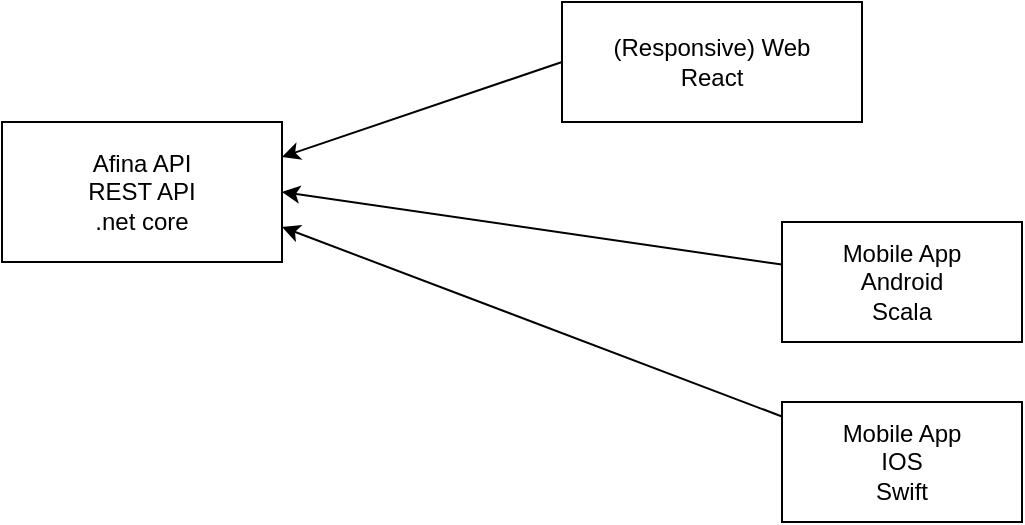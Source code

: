 <mxfile>
    <diagram id="ev3owe627GurFAV4sMfl" name="App-Layers">
        <mxGraphModel dx="644" dy="375" grid="1" gridSize="10" guides="1" tooltips="1" connect="1" arrows="1" fold="1" page="1" pageScale="1" pageWidth="827" pageHeight="1169" math="0" shadow="0">
            <root>
                <mxCell id="0"/>
                <mxCell id="1" parent="0"/>
                <mxCell id="2" value="Afina API&lt;br&gt;REST API&lt;br&gt;.net core" style="rounded=0;whiteSpace=wrap;html=1;" parent="1" vertex="1">
                    <mxGeometry x="70" y="100" width="140" height="70" as="geometry"/>
                </mxCell>
                <mxCell id="7" style="edgeStyle=none;html=1;exitX=0;exitY=0.5;exitDx=0;exitDy=0;entryX=1;entryY=0.25;entryDx=0;entryDy=0;" parent="1" source="3" target="2" edge="1">
                    <mxGeometry relative="1" as="geometry"/>
                </mxCell>
                <mxCell id="3" value="(Responsive) Web&lt;br&gt;React" style="rounded=0;whiteSpace=wrap;html=1;" parent="1" vertex="1">
                    <mxGeometry x="350" y="40" width="150" height="60" as="geometry"/>
                </mxCell>
                <mxCell id="8" style="edgeStyle=none;html=1;entryX=1;entryY=0.5;entryDx=0;entryDy=0;" parent="1" source="4" target="2" edge="1">
                    <mxGeometry relative="1" as="geometry"/>
                </mxCell>
                <mxCell id="4" value="Mobile App&lt;br&gt;Android&lt;br&gt;Scala" style="rounded=0;whiteSpace=wrap;html=1;" parent="1" vertex="1">
                    <mxGeometry x="460" y="150" width="120" height="60" as="geometry"/>
                </mxCell>
                <mxCell id="9" style="edgeStyle=none;html=1;entryX=1;entryY=0.75;entryDx=0;entryDy=0;" parent="1" source="5" target="2" edge="1">
                    <mxGeometry relative="1" as="geometry"/>
                </mxCell>
                <mxCell id="5" value="Mobile App&lt;br&gt;IOS&lt;br&gt;Swift" style="rounded=0;whiteSpace=wrap;html=1;" parent="1" vertex="1">
                    <mxGeometry x="460" y="240" width="120" height="60" as="geometry"/>
                </mxCell>
            </root>
        </mxGraphModel>
    </diagram>
    <diagram id="wWXKJvzWHZNbtIPaVgkP" name="API Server">
        <mxGraphModel dx="644" dy="375" grid="1" gridSize="10" guides="1" tooltips="1" connect="1" arrows="1" fold="1" page="1" pageScale="1" pageWidth="827" pageHeight="1169" math="0" shadow="0">
            <root>
                <mxCell id="0"/>
                <mxCell id="1" parent="0"/>
                <mxCell id="CE92mJ00KAtYb1fmSepu-1" value="User" style="rounded=0;whiteSpace=wrap;html=1;align=center;verticalAlign=top;" parent="1" vertex="1">
                    <mxGeometry x="180" y="110" width="330" height="120" as="geometry"/>
                </mxCell>
                <mxCell id="CE92mJ00KAtYb1fmSepu-2" value="Users" style="shape=cylinder3;whiteSpace=wrap;html=1;boundedLbl=1;backgroundOutline=1;size=15;" parent="1" vertex="1">
                    <mxGeometry x="230" y="140" width="70" height="70" as="geometry"/>
                </mxCell>
                <mxCell id="CE92mJ00KAtYb1fmSepu-3" value="Encryption Keys" style="shape=cylinder3;whiteSpace=wrap;html=1;boundedLbl=1;backgroundOutline=1;size=15;" parent="1" vertex="1">
                    <mxGeometry x="320" y="140" width="70" height="70" as="geometry"/>
                </mxCell>
                <mxCell id="CE92mJ00KAtYb1fmSepu-4" value="User Repository" style="whiteSpace=wrap;html=1;aspect=fixed;" parent="1" vertex="1">
                    <mxGeometry x="410" y="130" width="80" height="80" as="geometry"/>
                </mxCell>
                <mxCell id="CE92mJ00KAtYb1fmSepu-5" value="PrivateContent" style="rounded=0;whiteSpace=wrap;html=1;verticalAlign=top;" parent="1" vertex="1">
                    <mxGeometry x="180" y="280" width="330" height="120" as="geometry"/>
                </mxCell>
                <mxCell id="CE92mJ00KAtYb1fmSepu-6" value="Private Contents" style="shape=cylinder3;whiteSpace=wrap;html=1;boundedLbl=1;backgroundOutline=1;size=15;" parent="1" vertex="1">
                    <mxGeometry x="230" y="315" width="70" height="70" as="geometry"/>
                </mxCell>
                <mxCell id="CE92mJ00KAtYb1fmSepu-7" value="PrivateContent Repository" style="whiteSpace=wrap;html=1;aspect=fixed;" parent="1" vertex="1">
                    <mxGeometry x="410" y="310" width="80" height="80" as="geometry"/>
                </mxCell>
                <mxCell id="CE92mJ00KAtYb1fmSepu-9" value="Controller" style="rounded=0;whiteSpace=wrap;html=1;verticalAlign=top;" parent="1" vertex="1">
                    <mxGeometry x="630" y="150" width="170" height="230" as="geometry"/>
                </mxCell>
                <mxCell id="CE92mJ00KAtYb1fmSepu-11" style="edgeStyle=none;html=1;entryX=1;entryY=0.5;entryDx=0;entryDy=0;" parent="1" source="CE92mJ00KAtYb1fmSepu-10" target="CE92mJ00KAtYb1fmSepu-4" edge="1">
                    <mxGeometry relative="1" as="geometry"/>
                </mxCell>
                <mxCell id="CE92mJ00KAtYb1fmSepu-12" style="edgeStyle=none;html=1;entryX=1;entryY=0.5;entryDx=0;entryDy=0;" parent="1" source="CE92mJ00KAtYb1fmSepu-10" target="CE92mJ00KAtYb1fmSepu-7" edge="1">
                    <mxGeometry relative="1" as="geometry"/>
                </mxCell>
                <mxCell id="CE92mJ00KAtYb1fmSepu-10" value="Public APIs" style="rounded=0;whiteSpace=wrap;html=1;" parent="1" vertex="1">
                    <mxGeometry x="675" y="220" width="90" height="110" as="geometry"/>
                </mxCell>
                <mxCell id="CE92mJ00KAtYb1fmSepu-14" style="edgeStyle=none;html=1;entryX=1;entryY=0.5;entryDx=0;entryDy=0;" parent="1" source="CE92mJ00KAtYb1fmSepu-13" target="CE92mJ00KAtYb1fmSepu-10" edge="1">
                    <mxGeometry relative="1" as="geometry"/>
                </mxCell>
                <mxCell id="CE92mJ00KAtYb1fmSepu-13" value="Client&lt;br&gt;Web&lt;br&gt;Mobile Apps" style="rounded=0;whiteSpace=wrap;html=1;" parent="1" vertex="1">
                    <mxGeometry x="960" y="245" width="120" height="60" as="geometry"/>
                </mxCell>
            </root>
        </mxGraphModel>
    </diagram>
</mxfile>